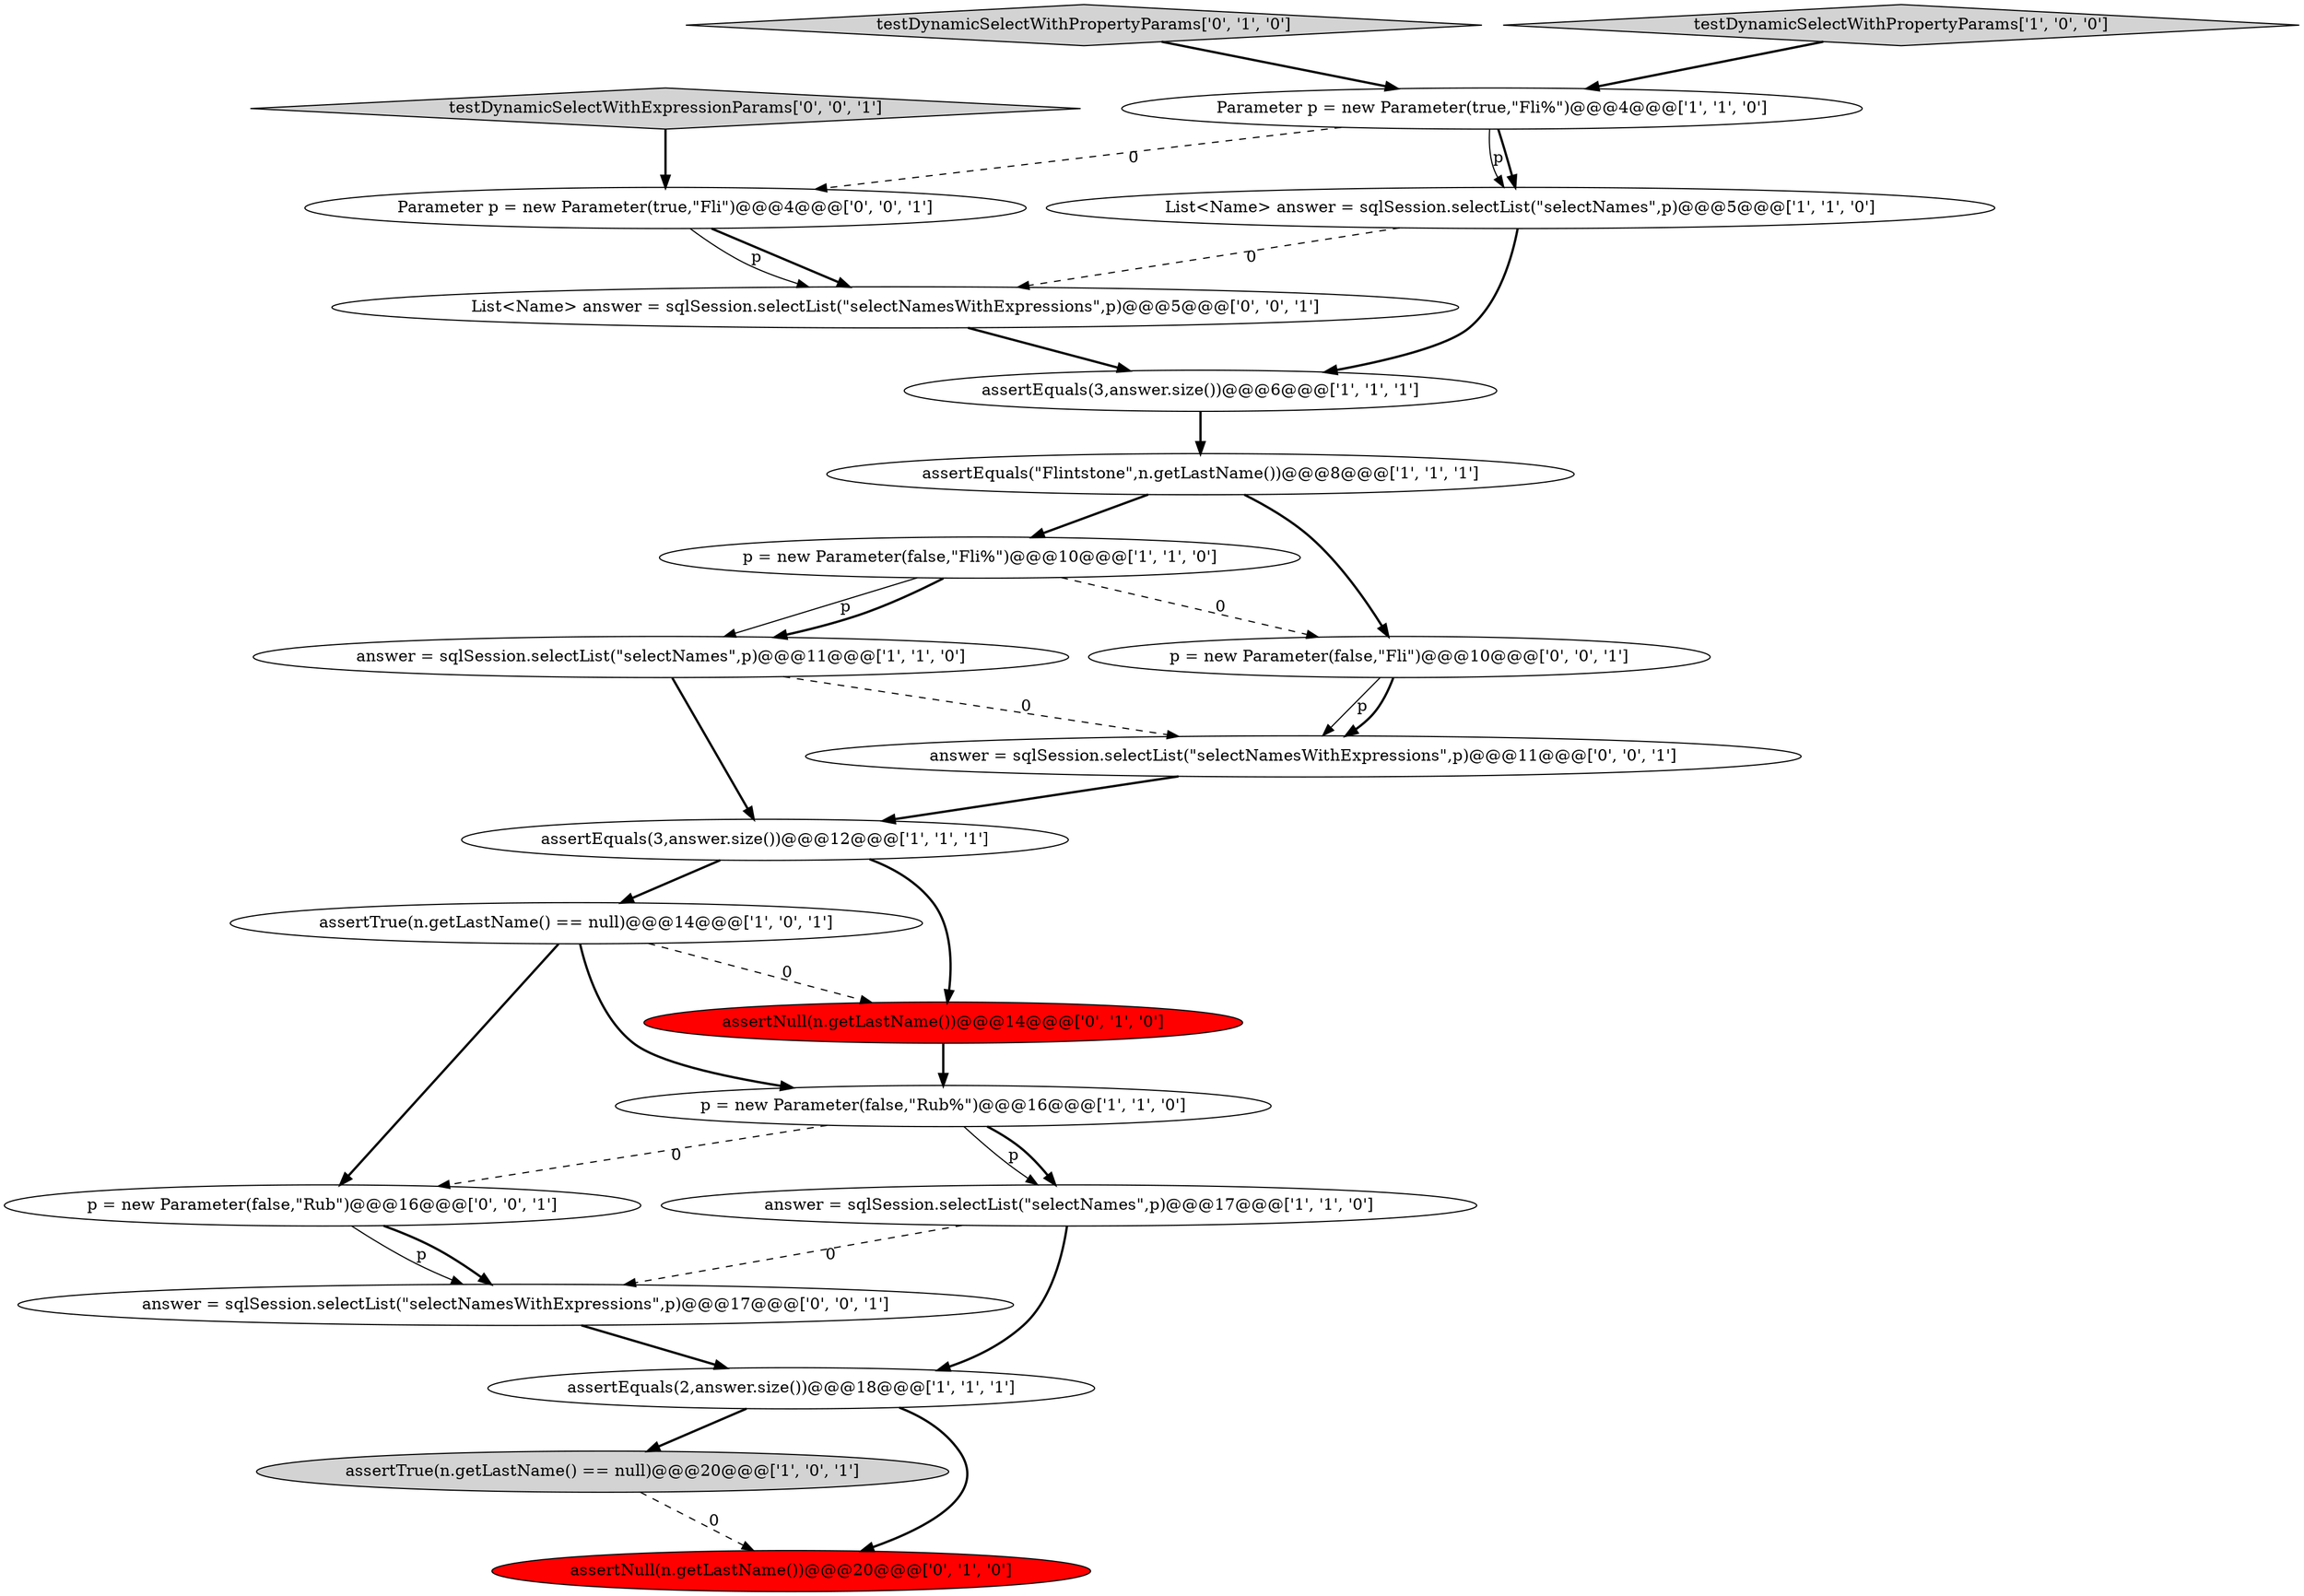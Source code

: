 digraph {
16 [style = filled, label = "p = new Parameter(false,\"Rub\")@@@16@@@['0', '0', '1']", fillcolor = white, shape = ellipse image = "AAA0AAABBB3BBB"];
15 [style = filled, label = "assertNull(n.getLastName())@@@14@@@['0', '1', '0']", fillcolor = red, shape = ellipse image = "AAA1AAABBB2BBB"];
10 [style = filled, label = "p = new Parameter(false,\"Fli%\")@@@10@@@['1', '1', '0']", fillcolor = white, shape = ellipse image = "AAA0AAABBB1BBB"];
22 [style = filled, label = "p = new Parameter(false,\"Fli\")@@@10@@@['0', '0', '1']", fillcolor = white, shape = ellipse image = "AAA0AAABBB3BBB"];
20 [style = filled, label = "testDynamicSelectWithExpressionParams['0', '0', '1']", fillcolor = lightgray, shape = diamond image = "AAA0AAABBB3BBB"];
18 [style = filled, label = "Parameter p = new Parameter(true,\"Fli\")@@@4@@@['0', '0', '1']", fillcolor = white, shape = ellipse image = "AAA0AAABBB3BBB"];
17 [style = filled, label = "answer = sqlSession.selectList(\"selectNamesWithExpressions\",p)@@@17@@@['0', '0', '1']", fillcolor = white, shape = ellipse image = "AAA0AAABBB3BBB"];
12 [style = filled, label = "assertEquals(3,answer.size())@@@12@@@['1', '1', '1']", fillcolor = white, shape = ellipse image = "AAA0AAABBB1BBB"];
6 [style = filled, label = "List<Name> answer = sqlSession.selectList(\"selectNames\",p)@@@5@@@['1', '1', '0']", fillcolor = white, shape = ellipse image = "AAA0AAABBB1BBB"];
0 [style = filled, label = "assertEquals(2,answer.size())@@@18@@@['1', '1', '1']", fillcolor = white, shape = ellipse image = "AAA0AAABBB1BBB"];
8 [style = filled, label = "Parameter p = new Parameter(true,\"Fli%\")@@@4@@@['1', '1', '0']", fillcolor = white, shape = ellipse image = "AAA0AAABBB1BBB"];
2 [style = filled, label = "assertTrue(n.getLastName() == null)@@@20@@@['1', '0', '1']", fillcolor = lightgray, shape = ellipse image = "AAA0AAABBB1BBB"];
11 [style = filled, label = "answer = sqlSession.selectList(\"selectNames\",p)@@@11@@@['1', '1', '0']", fillcolor = white, shape = ellipse image = "AAA0AAABBB1BBB"];
4 [style = filled, label = "p = new Parameter(false,\"Rub%\")@@@16@@@['1', '1', '0']", fillcolor = white, shape = ellipse image = "AAA0AAABBB1BBB"];
21 [style = filled, label = "answer = sqlSession.selectList(\"selectNamesWithExpressions\",p)@@@11@@@['0', '0', '1']", fillcolor = white, shape = ellipse image = "AAA0AAABBB3BBB"];
5 [style = filled, label = "assertEquals(\"Flintstone\",n.getLastName())@@@8@@@['1', '1', '1']", fillcolor = white, shape = ellipse image = "AAA0AAABBB1BBB"];
3 [style = filled, label = "assertTrue(n.getLastName() == null)@@@14@@@['1', '0', '1']", fillcolor = white, shape = ellipse image = "AAA0AAABBB1BBB"];
9 [style = filled, label = "assertEquals(3,answer.size())@@@6@@@['1', '1', '1']", fillcolor = white, shape = ellipse image = "AAA0AAABBB1BBB"];
14 [style = filled, label = "testDynamicSelectWithPropertyParams['0', '1', '0']", fillcolor = lightgray, shape = diamond image = "AAA0AAABBB2BBB"];
1 [style = filled, label = "answer = sqlSession.selectList(\"selectNames\",p)@@@17@@@['1', '1', '0']", fillcolor = white, shape = ellipse image = "AAA0AAABBB1BBB"];
7 [style = filled, label = "testDynamicSelectWithPropertyParams['1', '0', '0']", fillcolor = lightgray, shape = diamond image = "AAA0AAABBB1BBB"];
19 [style = filled, label = "List<Name> answer = sqlSession.selectList(\"selectNamesWithExpressions\",p)@@@5@@@['0', '0', '1']", fillcolor = white, shape = ellipse image = "AAA0AAABBB3BBB"];
13 [style = filled, label = "assertNull(n.getLastName())@@@20@@@['0', '1', '0']", fillcolor = red, shape = ellipse image = "AAA1AAABBB2BBB"];
5->10 [style = bold, label=""];
22->21 [style = solid, label="p"];
4->16 [style = dashed, label="0"];
0->13 [style = bold, label=""];
8->6 [style = solid, label="p"];
0->2 [style = bold, label=""];
12->15 [style = bold, label=""];
10->11 [style = solid, label="p"];
18->19 [style = bold, label=""];
22->21 [style = bold, label=""];
18->19 [style = solid, label="p"];
8->6 [style = bold, label=""];
11->12 [style = bold, label=""];
1->0 [style = bold, label=""];
16->17 [style = bold, label=""];
3->16 [style = bold, label=""];
10->22 [style = dashed, label="0"];
7->8 [style = bold, label=""];
3->4 [style = bold, label=""];
21->12 [style = bold, label=""];
20->18 [style = bold, label=""];
1->17 [style = dashed, label="0"];
17->0 [style = bold, label=""];
19->9 [style = bold, label=""];
2->13 [style = dashed, label="0"];
4->1 [style = solid, label="p"];
6->19 [style = dashed, label="0"];
15->4 [style = bold, label=""];
9->5 [style = bold, label=""];
3->15 [style = dashed, label="0"];
8->18 [style = dashed, label="0"];
16->17 [style = solid, label="p"];
4->1 [style = bold, label=""];
12->3 [style = bold, label=""];
14->8 [style = bold, label=""];
6->9 [style = bold, label=""];
5->22 [style = bold, label=""];
10->11 [style = bold, label=""];
11->21 [style = dashed, label="0"];
}
